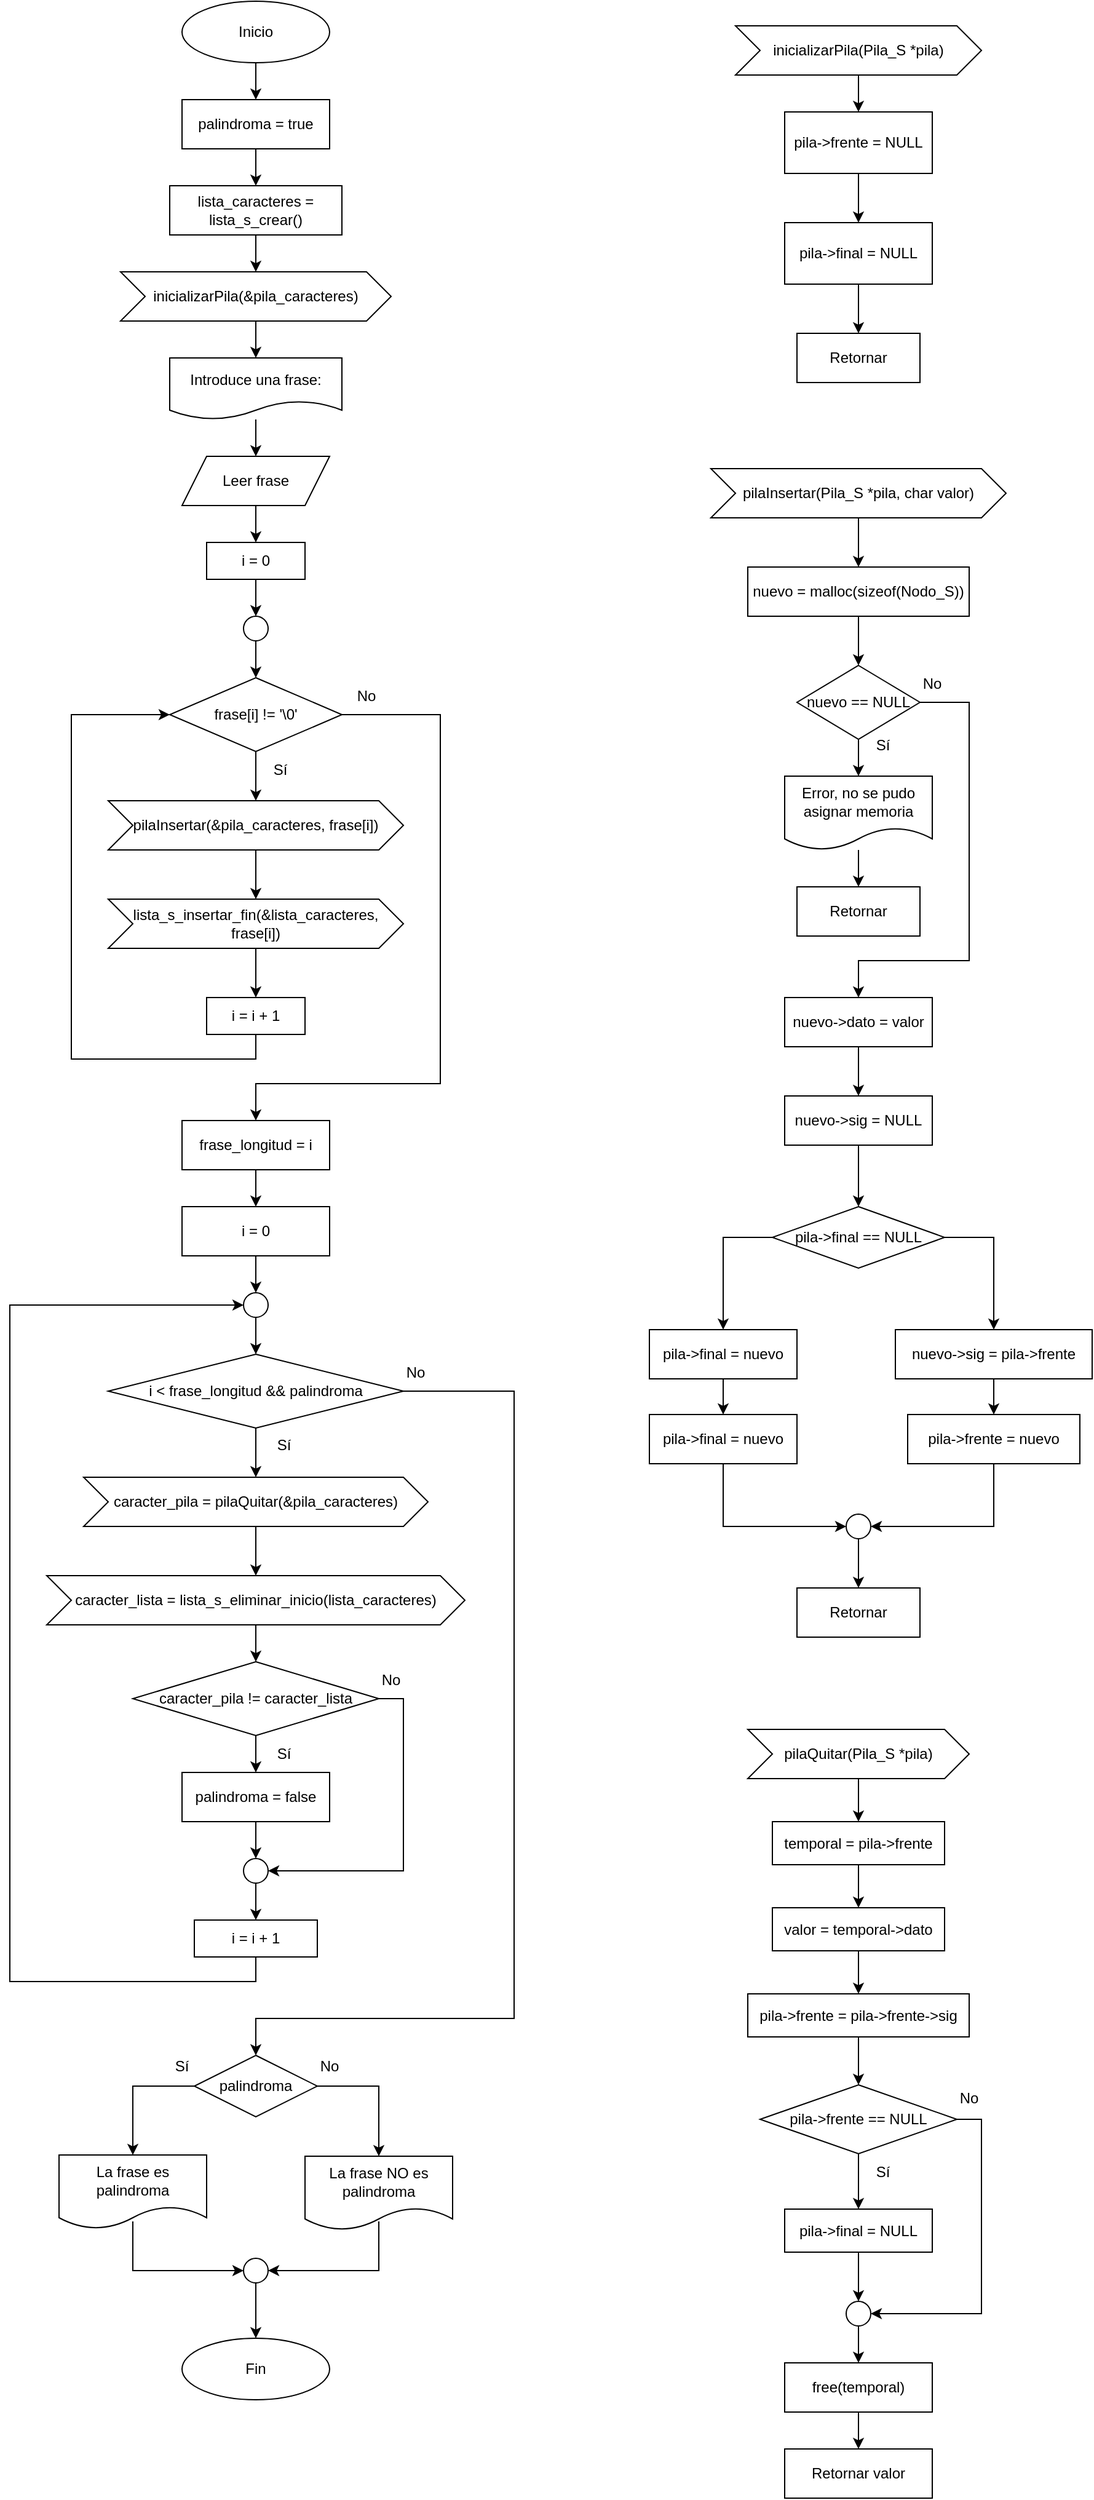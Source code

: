 <mxfile version="26.0.16">
  <diagram id="C5RBs43oDa-KdzZeNtuy" name="Page-1">
    <mxGraphModel dx="1707" dy="480" grid="1" gridSize="10" guides="1" tooltips="1" connect="1" arrows="1" fold="1" page="1" pageScale="1" pageWidth="827" pageHeight="1169" math="0" shadow="0">
      <root>
        <mxCell id="WIyWlLk6GJQsqaUBKTNV-0" />
        <mxCell id="WIyWlLk6GJQsqaUBKTNV-1" parent="WIyWlLk6GJQsqaUBKTNV-0" />
        <mxCell id="9-k6hcQuwtIzpMs6rGox-2" style="edgeStyle=orthogonalEdgeStyle;rounded=0;orthogonalLoop=1;jettySize=auto;html=1;exitX=0.5;exitY=1;exitDx=0;exitDy=0;entryX=0.5;entryY=0;entryDx=0;entryDy=0;" edge="1" parent="WIyWlLk6GJQsqaUBKTNV-1" source="9-k6hcQuwtIzpMs6rGox-0" target="9-k6hcQuwtIzpMs6rGox-1">
          <mxGeometry relative="1" as="geometry" />
        </mxCell>
        <mxCell id="9-k6hcQuwtIzpMs6rGox-0" value="Inicio" style="ellipse;whiteSpace=wrap;html=1;" vertex="1" parent="WIyWlLk6GJQsqaUBKTNV-1">
          <mxGeometry x="120" y="60" width="120" height="50" as="geometry" />
        </mxCell>
        <mxCell id="9-k6hcQuwtIzpMs6rGox-4" style="edgeStyle=orthogonalEdgeStyle;rounded=0;orthogonalLoop=1;jettySize=auto;html=1;exitX=0.5;exitY=1;exitDx=0;exitDy=0;entryX=0.5;entryY=0;entryDx=0;entryDy=0;" edge="1" parent="WIyWlLk6GJQsqaUBKTNV-1" source="9-k6hcQuwtIzpMs6rGox-1" target="9-k6hcQuwtIzpMs6rGox-3">
          <mxGeometry relative="1" as="geometry" />
        </mxCell>
        <mxCell id="9-k6hcQuwtIzpMs6rGox-1" value="palindroma = true" style="rounded=0;whiteSpace=wrap;html=1;" vertex="1" parent="WIyWlLk6GJQsqaUBKTNV-1">
          <mxGeometry x="120" y="140" width="120" height="40" as="geometry" />
        </mxCell>
        <mxCell id="9-k6hcQuwtIzpMs6rGox-8" style="edgeStyle=orthogonalEdgeStyle;rounded=0;orthogonalLoop=1;jettySize=auto;html=1;exitX=0.5;exitY=1;exitDx=0;exitDy=0;entryX=0.5;entryY=0;entryDx=0;entryDy=0;" edge="1" parent="WIyWlLk6GJQsqaUBKTNV-1" source="9-k6hcQuwtIzpMs6rGox-3" target="9-k6hcQuwtIzpMs6rGox-7">
          <mxGeometry relative="1" as="geometry" />
        </mxCell>
        <mxCell id="9-k6hcQuwtIzpMs6rGox-3" value="lista_caracteres = lista_s_crear()" style="rounded=0;whiteSpace=wrap;html=1;" vertex="1" parent="WIyWlLk6GJQsqaUBKTNV-1">
          <mxGeometry x="110" y="210" width="140" height="40" as="geometry" />
        </mxCell>
        <mxCell id="9-k6hcQuwtIzpMs6rGox-14" style="edgeStyle=orthogonalEdgeStyle;rounded=0;orthogonalLoop=1;jettySize=auto;html=1;exitX=0.5;exitY=1;exitDx=0;exitDy=0;" edge="1" parent="WIyWlLk6GJQsqaUBKTNV-1" source="9-k6hcQuwtIzpMs6rGox-7" target="9-k6hcQuwtIzpMs6rGox-12">
          <mxGeometry relative="1" as="geometry" />
        </mxCell>
        <mxCell id="9-k6hcQuwtIzpMs6rGox-7" value="inicializarPila(&amp;amp;pila_caracteres)" style="shape=step;perimeter=stepPerimeter;whiteSpace=wrap;html=1;fixedSize=1;" vertex="1" parent="WIyWlLk6GJQsqaUBKTNV-1">
          <mxGeometry x="70" y="280" width="220" height="40" as="geometry" />
        </mxCell>
        <mxCell id="9-k6hcQuwtIzpMs6rGox-19" style="edgeStyle=orthogonalEdgeStyle;rounded=0;orthogonalLoop=1;jettySize=auto;html=1;exitX=0.5;exitY=1;exitDx=0;exitDy=0;entryX=0.5;entryY=0;entryDx=0;entryDy=0;" edge="1" parent="WIyWlLk6GJQsqaUBKTNV-1" source="9-k6hcQuwtIzpMs6rGox-11" target="9-k6hcQuwtIzpMs6rGox-18">
          <mxGeometry relative="1" as="geometry" />
        </mxCell>
        <mxCell id="9-k6hcQuwtIzpMs6rGox-11" value="Leer frase" style="shape=parallelogram;perimeter=parallelogramPerimeter;whiteSpace=wrap;html=1;fixedSize=1;" vertex="1" parent="WIyWlLk6GJQsqaUBKTNV-1">
          <mxGeometry x="120" y="430" width="120" height="40" as="geometry" />
        </mxCell>
        <mxCell id="9-k6hcQuwtIzpMs6rGox-16" style="edgeStyle=orthogonalEdgeStyle;rounded=0;orthogonalLoop=1;jettySize=auto;html=1;entryX=0.5;entryY=0;entryDx=0;entryDy=0;" edge="1" parent="WIyWlLk6GJQsqaUBKTNV-1" source="9-k6hcQuwtIzpMs6rGox-12" target="9-k6hcQuwtIzpMs6rGox-11">
          <mxGeometry relative="1" as="geometry" />
        </mxCell>
        <mxCell id="9-k6hcQuwtIzpMs6rGox-12" value="Introduce una frase:" style="shape=document;whiteSpace=wrap;html=1;boundedLbl=1;" vertex="1" parent="WIyWlLk6GJQsqaUBKTNV-1">
          <mxGeometry x="110" y="350" width="140" height="50" as="geometry" />
        </mxCell>
        <mxCell id="9-k6hcQuwtIzpMs6rGox-28" style="edgeStyle=orthogonalEdgeStyle;rounded=0;orthogonalLoop=1;jettySize=auto;html=1;exitX=0.5;exitY=1;exitDx=0;exitDy=0;entryX=0.5;entryY=0;entryDx=0;entryDy=0;" edge="1" parent="WIyWlLk6GJQsqaUBKTNV-1" source="9-k6hcQuwtIzpMs6rGox-17" target="9-k6hcQuwtIzpMs6rGox-22">
          <mxGeometry relative="1" as="geometry" />
        </mxCell>
        <mxCell id="9-k6hcQuwtIzpMs6rGox-17" value="" style="ellipse;whiteSpace=wrap;html=1;aspect=fixed;" vertex="1" parent="WIyWlLk6GJQsqaUBKTNV-1">
          <mxGeometry x="170" y="560" width="20" height="20" as="geometry" />
        </mxCell>
        <mxCell id="9-k6hcQuwtIzpMs6rGox-21" style="edgeStyle=orthogonalEdgeStyle;rounded=0;orthogonalLoop=1;jettySize=auto;html=1;exitX=0.5;exitY=1;exitDx=0;exitDy=0;entryX=0.5;entryY=0;entryDx=0;entryDy=0;" edge="1" parent="WIyWlLk6GJQsqaUBKTNV-1" source="9-k6hcQuwtIzpMs6rGox-18" target="9-k6hcQuwtIzpMs6rGox-17">
          <mxGeometry relative="1" as="geometry" />
        </mxCell>
        <mxCell id="9-k6hcQuwtIzpMs6rGox-18" value="i = 0" style="rounded=0;whiteSpace=wrap;html=1;" vertex="1" parent="WIyWlLk6GJQsqaUBKTNV-1">
          <mxGeometry x="140" y="500" width="80" height="30" as="geometry" />
        </mxCell>
        <mxCell id="9-k6hcQuwtIzpMs6rGox-25" style="edgeStyle=orthogonalEdgeStyle;rounded=0;orthogonalLoop=1;jettySize=auto;html=1;exitX=0.5;exitY=1;exitDx=0;exitDy=0;entryX=0.5;entryY=0;entryDx=0;entryDy=0;" edge="1" parent="WIyWlLk6GJQsqaUBKTNV-1" source="9-k6hcQuwtIzpMs6rGox-22" target="9-k6hcQuwtIzpMs6rGox-24">
          <mxGeometry relative="1" as="geometry" />
        </mxCell>
        <mxCell id="9-k6hcQuwtIzpMs6rGox-22" value="frase[i] != &#39;\0&#39;" style="rhombus;whiteSpace=wrap;html=1;" vertex="1" parent="WIyWlLk6GJQsqaUBKTNV-1">
          <mxGeometry x="110" y="610" width="140" height="60" as="geometry" />
        </mxCell>
        <mxCell id="9-k6hcQuwtIzpMs6rGox-27" value="" style="edgeStyle=orthogonalEdgeStyle;rounded=0;orthogonalLoop=1;jettySize=auto;html=1;" edge="1" parent="WIyWlLk6GJQsqaUBKTNV-1" source="9-k6hcQuwtIzpMs6rGox-24" target="9-k6hcQuwtIzpMs6rGox-26">
          <mxGeometry relative="1" as="geometry" />
        </mxCell>
        <mxCell id="9-k6hcQuwtIzpMs6rGox-24" value="pilaInsertar(&amp;amp;pila_caracteres, frase[i])" style="shape=step;perimeter=stepPerimeter;whiteSpace=wrap;html=1;fixedSize=1;" vertex="1" parent="WIyWlLk6GJQsqaUBKTNV-1">
          <mxGeometry x="60" y="710" width="240" height="40" as="geometry" />
        </mxCell>
        <mxCell id="9-k6hcQuwtIzpMs6rGox-30" value="" style="edgeStyle=orthogonalEdgeStyle;rounded=0;orthogonalLoop=1;jettySize=auto;html=1;" edge="1" parent="WIyWlLk6GJQsqaUBKTNV-1" source="9-k6hcQuwtIzpMs6rGox-26" target="9-k6hcQuwtIzpMs6rGox-29">
          <mxGeometry relative="1" as="geometry" />
        </mxCell>
        <mxCell id="9-k6hcQuwtIzpMs6rGox-26" value="lista_s_insertar_fin(&amp;amp;lista_caracteres, frase[i])" style="shape=step;perimeter=stepPerimeter;whiteSpace=wrap;html=1;fixedSize=1;" vertex="1" parent="WIyWlLk6GJQsqaUBKTNV-1">
          <mxGeometry x="60" y="790" width="240" height="40" as="geometry" />
        </mxCell>
        <mxCell id="9-k6hcQuwtIzpMs6rGox-31" style="edgeStyle=orthogonalEdgeStyle;rounded=0;orthogonalLoop=1;jettySize=auto;html=1;exitX=0.5;exitY=1;exitDx=0;exitDy=0;entryX=0;entryY=0.5;entryDx=0;entryDy=0;" edge="1" parent="WIyWlLk6GJQsqaUBKTNV-1" source="9-k6hcQuwtIzpMs6rGox-29" target="9-k6hcQuwtIzpMs6rGox-22">
          <mxGeometry relative="1" as="geometry">
            <Array as="points">
              <mxPoint x="180" y="920" />
              <mxPoint x="30" y="920" />
              <mxPoint x="30" y="640" />
            </Array>
          </mxGeometry>
        </mxCell>
        <mxCell id="9-k6hcQuwtIzpMs6rGox-29" value="i = i + 1" style="whiteSpace=wrap;html=1;" vertex="1" parent="WIyWlLk6GJQsqaUBKTNV-1">
          <mxGeometry x="140" y="870" width="80" height="30" as="geometry" />
        </mxCell>
        <mxCell id="9-k6hcQuwtIzpMs6rGox-32" value="Sí" style="text;html=1;align=center;verticalAlign=middle;whiteSpace=wrap;rounded=0;" vertex="1" parent="WIyWlLk6GJQsqaUBKTNV-1">
          <mxGeometry x="170" y="670" width="60" height="30" as="geometry" />
        </mxCell>
        <mxCell id="9-k6hcQuwtIzpMs6rGox-35" style="edgeStyle=orthogonalEdgeStyle;rounded=0;orthogonalLoop=1;jettySize=auto;html=1;exitX=1;exitY=0.5;exitDx=0;exitDy=0;entryX=0.5;entryY=0;entryDx=0;entryDy=0;" edge="1" parent="WIyWlLk6GJQsqaUBKTNV-1" source="9-k6hcQuwtIzpMs6rGox-22" target="9-k6hcQuwtIzpMs6rGox-34">
          <mxGeometry relative="1" as="geometry">
            <Array as="points">
              <mxPoint x="330" y="640" />
              <mxPoint x="330" y="940" />
              <mxPoint x="180" y="940" />
            </Array>
          </mxGeometry>
        </mxCell>
        <mxCell id="9-k6hcQuwtIzpMs6rGox-33" value="No" style="text;html=1;align=center;verticalAlign=middle;whiteSpace=wrap;rounded=0;" vertex="1" parent="WIyWlLk6GJQsqaUBKTNV-1">
          <mxGeometry x="240" y="610" width="60" height="30" as="geometry" />
        </mxCell>
        <mxCell id="9-k6hcQuwtIzpMs6rGox-37" value="" style="edgeStyle=orthogonalEdgeStyle;rounded=0;orthogonalLoop=1;jettySize=auto;html=1;" edge="1" parent="WIyWlLk6GJQsqaUBKTNV-1" source="9-k6hcQuwtIzpMs6rGox-34" target="9-k6hcQuwtIzpMs6rGox-36">
          <mxGeometry relative="1" as="geometry" />
        </mxCell>
        <mxCell id="9-k6hcQuwtIzpMs6rGox-34" value="frase_longitud = i" style="rounded=0;whiteSpace=wrap;html=1;" vertex="1" parent="WIyWlLk6GJQsqaUBKTNV-1">
          <mxGeometry x="120" y="970" width="120" height="40" as="geometry" />
        </mxCell>
        <mxCell id="9-k6hcQuwtIzpMs6rGox-39" style="edgeStyle=orthogonalEdgeStyle;rounded=0;orthogonalLoop=1;jettySize=auto;html=1;exitX=0.5;exitY=1;exitDx=0;exitDy=0;entryX=0.5;entryY=0;entryDx=0;entryDy=0;" edge="1" parent="WIyWlLk6GJQsqaUBKTNV-1" source="9-k6hcQuwtIzpMs6rGox-36" target="9-k6hcQuwtIzpMs6rGox-38">
          <mxGeometry relative="1" as="geometry" />
        </mxCell>
        <mxCell id="9-k6hcQuwtIzpMs6rGox-36" value="i = 0" style="rounded=0;whiteSpace=wrap;html=1;" vertex="1" parent="WIyWlLk6GJQsqaUBKTNV-1">
          <mxGeometry x="120" y="1040" width="120" height="40" as="geometry" />
        </mxCell>
        <mxCell id="9-k6hcQuwtIzpMs6rGox-41" style="edgeStyle=orthogonalEdgeStyle;rounded=0;orthogonalLoop=1;jettySize=auto;html=1;exitX=0.5;exitY=1;exitDx=0;exitDy=0;entryX=0.5;entryY=0;entryDx=0;entryDy=0;" edge="1" parent="WIyWlLk6GJQsqaUBKTNV-1" source="9-k6hcQuwtIzpMs6rGox-38" target="9-k6hcQuwtIzpMs6rGox-40">
          <mxGeometry relative="1" as="geometry" />
        </mxCell>
        <mxCell id="9-k6hcQuwtIzpMs6rGox-38" value="" style="ellipse;whiteSpace=wrap;html=1;aspect=fixed;" vertex="1" parent="WIyWlLk6GJQsqaUBKTNV-1">
          <mxGeometry x="170" y="1110" width="20" height="20" as="geometry" />
        </mxCell>
        <mxCell id="9-k6hcQuwtIzpMs6rGox-46" style="edgeStyle=orthogonalEdgeStyle;rounded=0;orthogonalLoop=1;jettySize=auto;html=1;exitX=0.5;exitY=1;exitDx=0;exitDy=0;entryX=0.5;entryY=0;entryDx=0;entryDy=0;" edge="1" parent="WIyWlLk6GJQsqaUBKTNV-1" source="9-k6hcQuwtIzpMs6rGox-40" target="9-k6hcQuwtIzpMs6rGox-45">
          <mxGeometry relative="1" as="geometry" />
        </mxCell>
        <mxCell id="9-k6hcQuwtIzpMs6rGox-62" style="edgeStyle=orthogonalEdgeStyle;rounded=0;orthogonalLoop=1;jettySize=auto;html=1;exitX=1;exitY=0.5;exitDx=0;exitDy=0;entryX=0.5;entryY=0;entryDx=0;entryDy=0;" edge="1" parent="WIyWlLk6GJQsqaUBKTNV-1" source="9-k6hcQuwtIzpMs6rGox-40" target="9-k6hcQuwtIzpMs6rGox-61">
          <mxGeometry relative="1" as="geometry">
            <Array as="points">
              <mxPoint x="390" y="1190" />
              <mxPoint x="390" y="1700" />
              <mxPoint x="180" y="1700" />
            </Array>
          </mxGeometry>
        </mxCell>
        <mxCell id="9-k6hcQuwtIzpMs6rGox-40" value="i &amp;lt; frase_longitud &amp;amp;&amp;amp; palindroma" style="rhombus;whiteSpace=wrap;html=1;" vertex="1" parent="WIyWlLk6GJQsqaUBKTNV-1">
          <mxGeometry x="60" y="1160" width="240" height="60" as="geometry" />
        </mxCell>
        <mxCell id="9-k6hcQuwtIzpMs6rGox-44" value="Sí" style="text;html=1;align=center;verticalAlign=middle;whiteSpace=wrap;rounded=0;" vertex="1" parent="WIyWlLk6GJQsqaUBKTNV-1">
          <mxGeometry x="173" y="1219" width="60" height="30" as="geometry" />
        </mxCell>
        <mxCell id="9-k6hcQuwtIzpMs6rGox-48" value="" style="edgeStyle=orthogonalEdgeStyle;rounded=0;orthogonalLoop=1;jettySize=auto;html=1;" edge="1" parent="WIyWlLk6GJQsqaUBKTNV-1" source="9-k6hcQuwtIzpMs6rGox-45" target="9-k6hcQuwtIzpMs6rGox-47">
          <mxGeometry relative="1" as="geometry" />
        </mxCell>
        <mxCell id="9-k6hcQuwtIzpMs6rGox-45" value="&lt;div style=&quot;line-height: 19px; white-space: pre;&quot;&gt;&lt;font face=&quot;Helvetica&quot; style=&quot;color: rgb(0, 0, 0); line-height: 120%;&quot;&gt;caracter_pila = pilaQuitar(&amp;amp;pila_caracteres)&lt;/font&gt;&lt;/div&gt;" style="shape=step;perimeter=stepPerimeter;whiteSpace=wrap;html=1;fixedSize=1;" vertex="1" parent="WIyWlLk6GJQsqaUBKTNV-1">
          <mxGeometry x="40" y="1260" width="280" height="40" as="geometry" />
        </mxCell>
        <mxCell id="9-k6hcQuwtIzpMs6rGox-50" style="edgeStyle=orthogonalEdgeStyle;rounded=0;orthogonalLoop=1;jettySize=auto;html=1;exitX=0.5;exitY=1;exitDx=0;exitDy=0;entryX=0.5;entryY=0;entryDx=0;entryDy=0;" edge="1" parent="WIyWlLk6GJQsqaUBKTNV-1" source="9-k6hcQuwtIzpMs6rGox-47" target="9-k6hcQuwtIzpMs6rGox-49">
          <mxGeometry relative="1" as="geometry" />
        </mxCell>
        <mxCell id="9-k6hcQuwtIzpMs6rGox-47" value="&lt;div style=&quot;line-height: 19px; white-space: pre;&quot;&gt;&lt;div style=&quot;line-height: 19px;&quot;&gt;&lt;span&gt;&lt;font style=&quot;color: rgb(0, 0, 0); line-height: 120%;&quot;&gt;caracter_lista = lista_s_eliminar_inicio(lista_caracteres)&lt;/font&gt;&lt;/span&gt;&lt;/div&gt;&lt;/div&gt;" style="shape=step;perimeter=stepPerimeter;whiteSpace=wrap;html=1;fixedSize=1;" vertex="1" parent="WIyWlLk6GJQsqaUBKTNV-1">
          <mxGeometry x="10" y="1340" width="340" height="40" as="geometry" />
        </mxCell>
        <mxCell id="9-k6hcQuwtIzpMs6rGox-52" style="edgeStyle=orthogonalEdgeStyle;rounded=0;orthogonalLoop=1;jettySize=auto;html=1;exitX=0.5;exitY=1;exitDx=0;exitDy=0;entryX=0.5;entryY=0;entryDx=0;entryDy=0;" edge="1" parent="WIyWlLk6GJQsqaUBKTNV-1" source="9-k6hcQuwtIzpMs6rGox-49" target="9-k6hcQuwtIzpMs6rGox-51">
          <mxGeometry relative="1" as="geometry" />
        </mxCell>
        <mxCell id="9-k6hcQuwtIzpMs6rGox-56" style="edgeStyle=orthogonalEdgeStyle;rounded=0;orthogonalLoop=1;jettySize=auto;html=1;exitX=1;exitY=0.5;exitDx=0;exitDy=0;entryX=1;entryY=0.5;entryDx=0;entryDy=0;" edge="1" parent="WIyWlLk6GJQsqaUBKTNV-1" source="9-k6hcQuwtIzpMs6rGox-49" target="9-k6hcQuwtIzpMs6rGox-54">
          <mxGeometry relative="1" as="geometry" />
        </mxCell>
        <mxCell id="9-k6hcQuwtIzpMs6rGox-49" value="caracter_pila != caracter_lista" style="rhombus;whiteSpace=wrap;html=1;" vertex="1" parent="WIyWlLk6GJQsqaUBKTNV-1">
          <mxGeometry x="80" y="1410" width="200" height="60" as="geometry" />
        </mxCell>
        <mxCell id="9-k6hcQuwtIzpMs6rGox-55" style="edgeStyle=orthogonalEdgeStyle;rounded=0;orthogonalLoop=1;jettySize=auto;html=1;exitX=0.5;exitY=1;exitDx=0;exitDy=0;entryX=0.5;entryY=0;entryDx=0;entryDy=0;" edge="1" parent="WIyWlLk6GJQsqaUBKTNV-1" source="9-k6hcQuwtIzpMs6rGox-51" target="9-k6hcQuwtIzpMs6rGox-54">
          <mxGeometry relative="1" as="geometry" />
        </mxCell>
        <mxCell id="9-k6hcQuwtIzpMs6rGox-51" value="palindroma = false" style="rounded=0;whiteSpace=wrap;html=1;" vertex="1" parent="WIyWlLk6GJQsqaUBKTNV-1">
          <mxGeometry x="120" y="1500" width="120" height="40" as="geometry" />
        </mxCell>
        <mxCell id="9-k6hcQuwtIzpMs6rGox-53" value="Sí" style="text;html=1;align=center;verticalAlign=middle;whiteSpace=wrap;rounded=0;" vertex="1" parent="WIyWlLk6GJQsqaUBKTNV-1">
          <mxGeometry x="173" y="1470" width="60" height="30" as="geometry" />
        </mxCell>
        <mxCell id="9-k6hcQuwtIzpMs6rGox-59" value="" style="edgeStyle=orthogonalEdgeStyle;rounded=0;orthogonalLoop=1;jettySize=auto;html=1;" edge="1" parent="WIyWlLk6GJQsqaUBKTNV-1" source="9-k6hcQuwtIzpMs6rGox-54" target="9-k6hcQuwtIzpMs6rGox-58">
          <mxGeometry relative="1" as="geometry" />
        </mxCell>
        <mxCell id="9-k6hcQuwtIzpMs6rGox-54" value="" style="ellipse;whiteSpace=wrap;html=1;aspect=fixed;" vertex="1" parent="WIyWlLk6GJQsqaUBKTNV-1">
          <mxGeometry x="170" y="1570" width="20" height="20" as="geometry" />
        </mxCell>
        <mxCell id="9-k6hcQuwtIzpMs6rGox-57" value="No" style="text;html=1;align=center;verticalAlign=middle;whiteSpace=wrap;rounded=0;" vertex="1" parent="WIyWlLk6GJQsqaUBKTNV-1">
          <mxGeometry x="260" y="1410" width="60" height="30" as="geometry" />
        </mxCell>
        <mxCell id="9-k6hcQuwtIzpMs6rGox-60" style="edgeStyle=orthogonalEdgeStyle;rounded=0;orthogonalLoop=1;jettySize=auto;html=1;exitX=0.5;exitY=1;exitDx=0;exitDy=0;entryX=0;entryY=0.5;entryDx=0;entryDy=0;" edge="1" parent="WIyWlLk6GJQsqaUBKTNV-1" source="9-k6hcQuwtIzpMs6rGox-58" target="9-k6hcQuwtIzpMs6rGox-38">
          <mxGeometry relative="1" as="geometry">
            <Array as="points">
              <mxPoint x="180" y="1670" />
              <mxPoint x="-20" y="1670" />
              <mxPoint x="-20" y="1120" />
            </Array>
          </mxGeometry>
        </mxCell>
        <mxCell id="9-k6hcQuwtIzpMs6rGox-58" value="i = i + 1" style="whiteSpace=wrap;html=1;" vertex="1" parent="WIyWlLk6GJQsqaUBKTNV-1">
          <mxGeometry x="130" y="1620" width="100" height="30" as="geometry" />
        </mxCell>
        <mxCell id="9-k6hcQuwtIzpMs6rGox-67" style="edgeStyle=orthogonalEdgeStyle;rounded=0;orthogonalLoop=1;jettySize=auto;html=1;exitX=0;exitY=0.5;exitDx=0;exitDy=0;entryX=0.5;entryY=0;entryDx=0;entryDy=0;" edge="1" parent="WIyWlLk6GJQsqaUBKTNV-1" source="9-k6hcQuwtIzpMs6rGox-61" target="9-k6hcQuwtIzpMs6rGox-65">
          <mxGeometry relative="1" as="geometry" />
        </mxCell>
        <mxCell id="9-k6hcQuwtIzpMs6rGox-68" style="edgeStyle=orthogonalEdgeStyle;rounded=0;orthogonalLoop=1;jettySize=auto;html=1;exitX=1;exitY=0.5;exitDx=0;exitDy=0;entryX=0.5;entryY=0;entryDx=0;entryDy=0;" edge="1" parent="WIyWlLk6GJQsqaUBKTNV-1" source="9-k6hcQuwtIzpMs6rGox-61" target="9-k6hcQuwtIzpMs6rGox-66">
          <mxGeometry relative="1" as="geometry" />
        </mxCell>
        <mxCell id="9-k6hcQuwtIzpMs6rGox-61" value="palindroma" style="rhombus;whiteSpace=wrap;html=1;" vertex="1" parent="WIyWlLk6GJQsqaUBKTNV-1">
          <mxGeometry x="130" y="1730" width="100" height="50" as="geometry" />
        </mxCell>
        <mxCell id="9-k6hcQuwtIzpMs6rGox-63" value="No" style="text;html=1;align=center;verticalAlign=middle;whiteSpace=wrap;rounded=0;" vertex="1" parent="WIyWlLk6GJQsqaUBKTNV-1">
          <mxGeometry x="280" y="1160" width="60" height="30" as="geometry" />
        </mxCell>
        <mxCell id="9-k6hcQuwtIzpMs6rGox-72" style="edgeStyle=orthogonalEdgeStyle;rounded=0;orthogonalLoop=1;jettySize=auto;html=1;entryX=0;entryY=0.5;entryDx=0;entryDy=0;" edge="1" parent="WIyWlLk6GJQsqaUBKTNV-1" target="9-k6hcQuwtIzpMs6rGox-71">
          <mxGeometry relative="1" as="geometry">
            <mxPoint x="80" y="1865" as="sourcePoint" />
            <Array as="points">
              <mxPoint x="80" y="1905" />
            </Array>
          </mxGeometry>
        </mxCell>
        <mxCell id="9-k6hcQuwtIzpMs6rGox-65" value="La frase es palindroma" style="shape=document;whiteSpace=wrap;html=1;boundedLbl=1;" vertex="1" parent="WIyWlLk6GJQsqaUBKTNV-1">
          <mxGeometry x="20" y="1811" width="120" height="60" as="geometry" />
        </mxCell>
        <mxCell id="9-k6hcQuwtIzpMs6rGox-73" style="edgeStyle=orthogonalEdgeStyle;rounded=0;orthogonalLoop=1;jettySize=auto;html=1;entryX=1;entryY=0.5;entryDx=0;entryDy=0;" edge="1" parent="WIyWlLk6GJQsqaUBKTNV-1" target="9-k6hcQuwtIzpMs6rGox-71">
          <mxGeometry relative="1" as="geometry">
            <mxPoint x="280" y="1865" as="sourcePoint" />
            <Array as="points">
              <mxPoint x="280" y="1905" />
            </Array>
          </mxGeometry>
        </mxCell>
        <mxCell id="9-k6hcQuwtIzpMs6rGox-66" value="La frase NO es palindroma" style="shape=document;whiteSpace=wrap;html=1;boundedLbl=1;" vertex="1" parent="WIyWlLk6GJQsqaUBKTNV-1">
          <mxGeometry x="220" y="1812" width="120" height="60" as="geometry" />
        </mxCell>
        <mxCell id="9-k6hcQuwtIzpMs6rGox-69" value="Sí" style="text;html=1;align=center;verticalAlign=middle;whiteSpace=wrap;rounded=0;" vertex="1" parent="WIyWlLk6GJQsqaUBKTNV-1">
          <mxGeometry x="90" y="1724" width="60" height="30" as="geometry" />
        </mxCell>
        <mxCell id="9-k6hcQuwtIzpMs6rGox-70" value="No" style="text;html=1;align=center;verticalAlign=middle;whiteSpace=wrap;rounded=0;" vertex="1" parent="WIyWlLk6GJQsqaUBKTNV-1">
          <mxGeometry x="210" y="1724" width="60" height="30" as="geometry" />
        </mxCell>
        <mxCell id="9-k6hcQuwtIzpMs6rGox-75" style="edgeStyle=orthogonalEdgeStyle;rounded=0;orthogonalLoop=1;jettySize=auto;html=1;exitX=0.5;exitY=1;exitDx=0;exitDy=0;entryX=0.5;entryY=0;entryDx=0;entryDy=0;" edge="1" parent="WIyWlLk6GJQsqaUBKTNV-1" source="9-k6hcQuwtIzpMs6rGox-71" target="9-k6hcQuwtIzpMs6rGox-74">
          <mxGeometry relative="1" as="geometry" />
        </mxCell>
        <mxCell id="9-k6hcQuwtIzpMs6rGox-71" value="" style="ellipse;whiteSpace=wrap;html=1;aspect=fixed;" vertex="1" parent="WIyWlLk6GJQsqaUBKTNV-1">
          <mxGeometry x="170" y="1895" width="20" height="20" as="geometry" />
        </mxCell>
        <mxCell id="9-k6hcQuwtIzpMs6rGox-74" value="Fin" style="ellipse;whiteSpace=wrap;html=1;" vertex="1" parent="WIyWlLk6GJQsqaUBKTNV-1">
          <mxGeometry x="120" y="1960" width="120" height="50" as="geometry" />
        </mxCell>
        <mxCell id="9-k6hcQuwtIzpMs6rGox-78" value="" style="edgeStyle=orthogonalEdgeStyle;rounded=0;orthogonalLoop=1;jettySize=auto;html=1;" edge="1" parent="WIyWlLk6GJQsqaUBKTNV-1" source="9-k6hcQuwtIzpMs6rGox-76" target="9-k6hcQuwtIzpMs6rGox-77">
          <mxGeometry relative="1" as="geometry" />
        </mxCell>
        <mxCell id="9-k6hcQuwtIzpMs6rGox-76" value="inicializarPila(Pila_S *pila)" style="shape=step;perimeter=stepPerimeter;whiteSpace=wrap;html=1;fixedSize=1;" vertex="1" parent="WIyWlLk6GJQsqaUBKTNV-1">
          <mxGeometry x="570" y="80" width="200" height="40" as="geometry" />
        </mxCell>
        <mxCell id="9-k6hcQuwtIzpMs6rGox-80" value="" style="edgeStyle=orthogonalEdgeStyle;rounded=0;orthogonalLoop=1;jettySize=auto;html=1;" edge="1" parent="WIyWlLk6GJQsqaUBKTNV-1" source="9-k6hcQuwtIzpMs6rGox-77" target="9-k6hcQuwtIzpMs6rGox-79">
          <mxGeometry relative="1" as="geometry" />
        </mxCell>
        <mxCell id="9-k6hcQuwtIzpMs6rGox-77" value="pila-&amp;gt;frente = NULL" style="whiteSpace=wrap;html=1;" vertex="1" parent="WIyWlLk6GJQsqaUBKTNV-1">
          <mxGeometry x="610" y="150" width="120" height="50" as="geometry" />
        </mxCell>
        <mxCell id="9-k6hcQuwtIzpMs6rGox-82" value="" style="edgeStyle=orthogonalEdgeStyle;rounded=0;orthogonalLoop=1;jettySize=auto;html=1;" edge="1" parent="WIyWlLk6GJQsqaUBKTNV-1" source="9-k6hcQuwtIzpMs6rGox-79" target="9-k6hcQuwtIzpMs6rGox-81">
          <mxGeometry relative="1" as="geometry" />
        </mxCell>
        <mxCell id="9-k6hcQuwtIzpMs6rGox-79" value="pila-&amp;gt;final = NULL" style="whiteSpace=wrap;html=1;" vertex="1" parent="WIyWlLk6GJQsqaUBKTNV-1">
          <mxGeometry x="610" y="240" width="120" height="50" as="geometry" />
        </mxCell>
        <mxCell id="9-k6hcQuwtIzpMs6rGox-81" value="Retornar" style="whiteSpace=wrap;html=1;" vertex="1" parent="WIyWlLk6GJQsqaUBKTNV-1">
          <mxGeometry x="620" y="330" width="100" height="40" as="geometry" />
        </mxCell>
        <mxCell id="9-k6hcQuwtIzpMs6rGox-85" value="" style="edgeStyle=orthogonalEdgeStyle;rounded=0;orthogonalLoop=1;jettySize=auto;html=1;" edge="1" parent="WIyWlLk6GJQsqaUBKTNV-1" source="9-k6hcQuwtIzpMs6rGox-83" target="9-k6hcQuwtIzpMs6rGox-84">
          <mxGeometry relative="1" as="geometry" />
        </mxCell>
        <mxCell id="9-k6hcQuwtIzpMs6rGox-83" value="pilaInsertar(Pila_S *pila, char valor)" style="shape=step;perimeter=stepPerimeter;whiteSpace=wrap;html=1;fixedSize=1;" vertex="1" parent="WIyWlLk6GJQsqaUBKTNV-1">
          <mxGeometry x="550" y="440" width="240" height="40" as="geometry" />
        </mxCell>
        <mxCell id="9-k6hcQuwtIzpMs6rGox-89" style="edgeStyle=orthogonalEdgeStyle;rounded=0;orthogonalLoop=1;jettySize=auto;html=1;exitX=0.5;exitY=1;exitDx=0;exitDy=0;entryX=0.5;entryY=0;entryDx=0;entryDy=0;" edge="1" parent="WIyWlLk6GJQsqaUBKTNV-1" source="9-k6hcQuwtIzpMs6rGox-84" target="9-k6hcQuwtIzpMs6rGox-88">
          <mxGeometry relative="1" as="geometry" />
        </mxCell>
        <mxCell id="9-k6hcQuwtIzpMs6rGox-84" value="nuevo = malloc(sizeof(Nodo_S))" style="whiteSpace=wrap;html=1;" vertex="1" parent="WIyWlLk6GJQsqaUBKTNV-1">
          <mxGeometry x="580" y="520" width="180" height="40" as="geometry" />
        </mxCell>
        <mxCell id="9-k6hcQuwtIzpMs6rGox-92" style="edgeStyle=orthogonalEdgeStyle;rounded=0;orthogonalLoop=1;jettySize=auto;html=1;exitX=0.5;exitY=1;exitDx=0;exitDy=0;entryX=0.5;entryY=0;entryDx=0;entryDy=0;" edge="1" parent="WIyWlLk6GJQsqaUBKTNV-1" source="9-k6hcQuwtIzpMs6rGox-88" target="9-k6hcQuwtIzpMs6rGox-91">
          <mxGeometry relative="1" as="geometry" />
        </mxCell>
        <mxCell id="9-k6hcQuwtIzpMs6rGox-99" style="edgeStyle=orthogonalEdgeStyle;rounded=0;orthogonalLoop=1;jettySize=auto;html=1;exitX=1;exitY=0.5;exitDx=0;exitDy=0;entryX=0.5;entryY=0;entryDx=0;entryDy=0;" edge="1" parent="WIyWlLk6GJQsqaUBKTNV-1" source="9-k6hcQuwtIzpMs6rGox-88" target="9-k6hcQuwtIzpMs6rGox-98">
          <mxGeometry relative="1" as="geometry">
            <Array as="points">
              <mxPoint x="760" y="630" />
              <mxPoint x="760" y="840" />
              <mxPoint x="670" y="840" />
            </Array>
          </mxGeometry>
        </mxCell>
        <mxCell id="9-k6hcQuwtIzpMs6rGox-88" value="nuevo == NULL" style="rhombus;whiteSpace=wrap;html=1;" vertex="1" parent="WIyWlLk6GJQsqaUBKTNV-1">
          <mxGeometry x="620" y="600" width="100" height="60" as="geometry" />
        </mxCell>
        <mxCell id="9-k6hcQuwtIzpMs6rGox-94" value="" style="edgeStyle=orthogonalEdgeStyle;rounded=0;orthogonalLoop=1;jettySize=auto;html=1;" edge="1" parent="WIyWlLk6GJQsqaUBKTNV-1" source="9-k6hcQuwtIzpMs6rGox-91" target="9-k6hcQuwtIzpMs6rGox-93">
          <mxGeometry relative="1" as="geometry" />
        </mxCell>
        <mxCell id="9-k6hcQuwtIzpMs6rGox-91" value="Error, no se pudo asignar memoria" style="shape=document;whiteSpace=wrap;html=1;boundedLbl=1;" vertex="1" parent="WIyWlLk6GJQsqaUBKTNV-1">
          <mxGeometry x="610" y="690" width="120" height="60" as="geometry" />
        </mxCell>
        <mxCell id="9-k6hcQuwtIzpMs6rGox-93" value="Retornar" style="whiteSpace=wrap;html=1;" vertex="1" parent="WIyWlLk6GJQsqaUBKTNV-1">
          <mxGeometry x="620" y="780" width="100" height="40" as="geometry" />
        </mxCell>
        <mxCell id="9-k6hcQuwtIzpMs6rGox-97" value="Sí" style="text;html=1;align=center;verticalAlign=middle;whiteSpace=wrap;rounded=0;" vertex="1" parent="WIyWlLk6GJQsqaUBKTNV-1">
          <mxGeometry x="660" y="650" width="60" height="30" as="geometry" />
        </mxCell>
        <mxCell id="9-k6hcQuwtIzpMs6rGox-102" value="" style="edgeStyle=orthogonalEdgeStyle;rounded=0;orthogonalLoop=1;jettySize=auto;html=1;" edge="1" parent="WIyWlLk6GJQsqaUBKTNV-1" source="9-k6hcQuwtIzpMs6rGox-98" target="9-k6hcQuwtIzpMs6rGox-101">
          <mxGeometry relative="1" as="geometry" />
        </mxCell>
        <mxCell id="9-k6hcQuwtIzpMs6rGox-98" value="nuevo-&amp;gt;dato = valor" style="rounded=0;whiteSpace=wrap;html=1;" vertex="1" parent="WIyWlLk6GJQsqaUBKTNV-1">
          <mxGeometry x="610" y="870" width="120" height="40" as="geometry" />
        </mxCell>
        <mxCell id="9-k6hcQuwtIzpMs6rGox-100" value="No" style="text;html=1;align=center;verticalAlign=middle;whiteSpace=wrap;rounded=0;" vertex="1" parent="WIyWlLk6GJQsqaUBKTNV-1">
          <mxGeometry x="700" y="600" width="60" height="30" as="geometry" />
        </mxCell>
        <mxCell id="9-k6hcQuwtIzpMs6rGox-104" style="edgeStyle=orthogonalEdgeStyle;rounded=0;orthogonalLoop=1;jettySize=auto;html=1;exitX=0.5;exitY=1;exitDx=0;exitDy=0;entryX=0.5;entryY=0;entryDx=0;entryDy=0;" edge="1" parent="WIyWlLk6GJQsqaUBKTNV-1" source="9-k6hcQuwtIzpMs6rGox-101" target="9-k6hcQuwtIzpMs6rGox-103">
          <mxGeometry relative="1" as="geometry" />
        </mxCell>
        <mxCell id="9-k6hcQuwtIzpMs6rGox-101" value="nuevo-&amp;gt;sig = NULL" style="rounded=0;whiteSpace=wrap;html=1;" vertex="1" parent="WIyWlLk6GJQsqaUBKTNV-1">
          <mxGeometry x="610" y="950" width="120" height="40" as="geometry" />
        </mxCell>
        <mxCell id="9-k6hcQuwtIzpMs6rGox-108" style="edgeStyle=orthogonalEdgeStyle;rounded=0;orthogonalLoop=1;jettySize=auto;html=1;exitX=0;exitY=0.5;exitDx=0;exitDy=0;entryX=0.5;entryY=0;entryDx=0;entryDy=0;" edge="1" parent="WIyWlLk6GJQsqaUBKTNV-1" source="9-k6hcQuwtIzpMs6rGox-103" target="9-k6hcQuwtIzpMs6rGox-105">
          <mxGeometry relative="1" as="geometry" />
        </mxCell>
        <mxCell id="9-k6hcQuwtIzpMs6rGox-109" style="edgeStyle=orthogonalEdgeStyle;rounded=0;orthogonalLoop=1;jettySize=auto;html=1;exitX=1;exitY=0.5;exitDx=0;exitDy=0;entryX=0.5;entryY=0;entryDx=0;entryDy=0;" edge="1" parent="WIyWlLk6GJQsqaUBKTNV-1" source="9-k6hcQuwtIzpMs6rGox-103" target="9-k6hcQuwtIzpMs6rGox-106">
          <mxGeometry relative="1" as="geometry" />
        </mxCell>
        <mxCell id="9-k6hcQuwtIzpMs6rGox-103" value="pila-&amp;gt;final == NULL" style="rhombus;whiteSpace=wrap;html=1;" vertex="1" parent="WIyWlLk6GJQsqaUBKTNV-1">
          <mxGeometry x="600" y="1040" width="140" height="50" as="geometry" />
        </mxCell>
        <mxCell id="9-k6hcQuwtIzpMs6rGox-111" value="" style="edgeStyle=orthogonalEdgeStyle;rounded=0;orthogonalLoop=1;jettySize=auto;html=1;" edge="1" parent="WIyWlLk6GJQsqaUBKTNV-1" source="9-k6hcQuwtIzpMs6rGox-105" target="9-k6hcQuwtIzpMs6rGox-110">
          <mxGeometry relative="1" as="geometry" />
        </mxCell>
        <mxCell id="9-k6hcQuwtIzpMs6rGox-105" value="pila-&amp;gt;final = nuevo" style="rounded=0;whiteSpace=wrap;html=1;" vertex="1" parent="WIyWlLk6GJQsqaUBKTNV-1">
          <mxGeometry x="500" y="1140" width="120" height="40" as="geometry" />
        </mxCell>
        <mxCell id="9-k6hcQuwtIzpMs6rGox-113" value="" style="edgeStyle=orthogonalEdgeStyle;rounded=0;orthogonalLoop=1;jettySize=auto;html=1;" edge="1" parent="WIyWlLk6GJQsqaUBKTNV-1" source="9-k6hcQuwtIzpMs6rGox-106" target="9-k6hcQuwtIzpMs6rGox-112">
          <mxGeometry relative="1" as="geometry" />
        </mxCell>
        <mxCell id="9-k6hcQuwtIzpMs6rGox-106" value="nuevo-&amp;gt;sig = pila-&amp;gt;frente" style="rounded=0;whiteSpace=wrap;html=1;" vertex="1" parent="WIyWlLk6GJQsqaUBKTNV-1">
          <mxGeometry x="700" y="1140" width="160" height="40" as="geometry" />
        </mxCell>
        <mxCell id="9-k6hcQuwtIzpMs6rGox-115" style="edgeStyle=orthogonalEdgeStyle;rounded=0;orthogonalLoop=1;jettySize=auto;html=1;exitX=0.5;exitY=1;exitDx=0;exitDy=0;entryX=0;entryY=0.5;entryDx=0;entryDy=0;" edge="1" parent="WIyWlLk6GJQsqaUBKTNV-1" source="9-k6hcQuwtIzpMs6rGox-110" target="9-k6hcQuwtIzpMs6rGox-114">
          <mxGeometry relative="1" as="geometry" />
        </mxCell>
        <mxCell id="9-k6hcQuwtIzpMs6rGox-110" value="pila-&amp;gt;final = nuevo" style="rounded=0;whiteSpace=wrap;html=1;" vertex="1" parent="WIyWlLk6GJQsqaUBKTNV-1">
          <mxGeometry x="500" y="1209" width="120" height="40" as="geometry" />
        </mxCell>
        <mxCell id="9-k6hcQuwtIzpMs6rGox-117" style="edgeStyle=orthogonalEdgeStyle;rounded=0;orthogonalLoop=1;jettySize=auto;html=1;exitX=0.5;exitY=1;exitDx=0;exitDy=0;entryX=1;entryY=0.5;entryDx=0;entryDy=0;" edge="1" parent="WIyWlLk6GJQsqaUBKTNV-1" source="9-k6hcQuwtIzpMs6rGox-112" target="9-k6hcQuwtIzpMs6rGox-114">
          <mxGeometry relative="1" as="geometry" />
        </mxCell>
        <mxCell id="9-k6hcQuwtIzpMs6rGox-112" value="pila-&amp;gt;frente = nuevo" style="rounded=0;whiteSpace=wrap;html=1;" vertex="1" parent="WIyWlLk6GJQsqaUBKTNV-1">
          <mxGeometry x="710" y="1209" width="140" height="40" as="geometry" />
        </mxCell>
        <mxCell id="9-k6hcQuwtIzpMs6rGox-119" value="" style="edgeStyle=orthogonalEdgeStyle;rounded=0;orthogonalLoop=1;jettySize=auto;html=1;" edge="1" parent="WIyWlLk6GJQsqaUBKTNV-1" source="9-k6hcQuwtIzpMs6rGox-114" target="9-k6hcQuwtIzpMs6rGox-118">
          <mxGeometry relative="1" as="geometry" />
        </mxCell>
        <mxCell id="9-k6hcQuwtIzpMs6rGox-114" value="" style="ellipse;whiteSpace=wrap;html=1;aspect=fixed;" vertex="1" parent="WIyWlLk6GJQsqaUBKTNV-1">
          <mxGeometry x="660" y="1290" width="20" height="20" as="geometry" />
        </mxCell>
        <mxCell id="9-k6hcQuwtIzpMs6rGox-118" value="Retornar" style="whiteSpace=wrap;html=1;" vertex="1" parent="WIyWlLk6GJQsqaUBKTNV-1">
          <mxGeometry x="620" y="1350" width="100" height="40" as="geometry" />
        </mxCell>
        <mxCell id="9-k6hcQuwtIzpMs6rGox-122" value="" style="edgeStyle=orthogonalEdgeStyle;rounded=0;orthogonalLoop=1;jettySize=auto;html=1;" edge="1" parent="WIyWlLk6GJQsqaUBKTNV-1" source="9-k6hcQuwtIzpMs6rGox-120" target="9-k6hcQuwtIzpMs6rGox-121">
          <mxGeometry relative="1" as="geometry" />
        </mxCell>
        <mxCell id="9-k6hcQuwtIzpMs6rGox-120" value="pilaQuitar(Pila_S *pila)" style="shape=step;perimeter=stepPerimeter;whiteSpace=wrap;html=1;fixedSize=1;" vertex="1" parent="WIyWlLk6GJQsqaUBKTNV-1">
          <mxGeometry x="580" y="1465" width="180" height="40" as="geometry" />
        </mxCell>
        <mxCell id="9-k6hcQuwtIzpMs6rGox-124" value="" style="edgeStyle=orthogonalEdgeStyle;rounded=0;orthogonalLoop=1;jettySize=auto;html=1;" edge="1" parent="WIyWlLk6GJQsqaUBKTNV-1" source="9-k6hcQuwtIzpMs6rGox-121" target="9-k6hcQuwtIzpMs6rGox-123">
          <mxGeometry relative="1" as="geometry" />
        </mxCell>
        <mxCell id="9-k6hcQuwtIzpMs6rGox-121" value="temporal = pila-&amp;gt;frente" style="whiteSpace=wrap;html=1;" vertex="1" parent="WIyWlLk6GJQsqaUBKTNV-1">
          <mxGeometry x="600" y="1540" width="140" height="35" as="geometry" />
        </mxCell>
        <mxCell id="9-k6hcQuwtIzpMs6rGox-126" value="" style="edgeStyle=orthogonalEdgeStyle;rounded=0;orthogonalLoop=1;jettySize=auto;html=1;" edge="1" parent="WIyWlLk6GJQsqaUBKTNV-1" source="9-k6hcQuwtIzpMs6rGox-123" target="9-k6hcQuwtIzpMs6rGox-125">
          <mxGeometry relative="1" as="geometry" />
        </mxCell>
        <mxCell id="9-k6hcQuwtIzpMs6rGox-123" value="valor = temporal-&amp;gt;dato" style="whiteSpace=wrap;html=1;" vertex="1" parent="WIyWlLk6GJQsqaUBKTNV-1">
          <mxGeometry x="600" y="1610" width="140" height="35" as="geometry" />
        </mxCell>
        <mxCell id="9-k6hcQuwtIzpMs6rGox-131" style="edgeStyle=orthogonalEdgeStyle;rounded=0;orthogonalLoop=1;jettySize=auto;html=1;exitX=0.5;exitY=1;exitDx=0;exitDy=0;entryX=0.5;entryY=0;entryDx=0;entryDy=0;" edge="1" parent="WIyWlLk6GJQsqaUBKTNV-1" source="9-k6hcQuwtIzpMs6rGox-125" target="9-k6hcQuwtIzpMs6rGox-127">
          <mxGeometry relative="1" as="geometry" />
        </mxCell>
        <mxCell id="9-k6hcQuwtIzpMs6rGox-125" value="pila-&amp;gt;frente = pila-&amp;gt;frente-&amp;gt;sig" style="whiteSpace=wrap;html=1;" vertex="1" parent="WIyWlLk6GJQsqaUBKTNV-1">
          <mxGeometry x="580" y="1680" width="180" height="35" as="geometry" />
        </mxCell>
        <mxCell id="9-k6hcQuwtIzpMs6rGox-129" value="" style="edgeStyle=orthogonalEdgeStyle;rounded=0;orthogonalLoop=1;jettySize=auto;html=1;" edge="1" parent="WIyWlLk6GJQsqaUBKTNV-1" source="9-k6hcQuwtIzpMs6rGox-127" target="9-k6hcQuwtIzpMs6rGox-128">
          <mxGeometry relative="1" as="geometry" />
        </mxCell>
        <mxCell id="9-k6hcQuwtIzpMs6rGox-133" style="edgeStyle=orthogonalEdgeStyle;rounded=0;orthogonalLoop=1;jettySize=auto;html=1;exitX=1;exitY=0.5;exitDx=0;exitDy=0;entryX=1;entryY=0.5;entryDx=0;entryDy=0;" edge="1" parent="WIyWlLk6GJQsqaUBKTNV-1" source="9-k6hcQuwtIzpMs6rGox-127" target="9-k6hcQuwtIzpMs6rGox-132">
          <mxGeometry relative="1" as="geometry" />
        </mxCell>
        <mxCell id="9-k6hcQuwtIzpMs6rGox-127" value="pila-&amp;gt;frente == NULL" style="rhombus;whiteSpace=wrap;html=1;" vertex="1" parent="WIyWlLk6GJQsqaUBKTNV-1">
          <mxGeometry x="590" y="1754" width="160" height="56" as="geometry" />
        </mxCell>
        <mxCell id="9-k6hcQuwtIzpMs6rGox-134" style="edgeStyle=orthogonalEdgeStyle;rounded=0;orthogonalLoop=1;jettySize=auto;html=1;exitX=0.5;exitY=1;exitDx=0;exitDy=0;entryX=0.5;entryY=0;entryDx=0;entryDy=0;" edge="1" parent="WIyWlLk6GJQsqaUBKTNV-1" source="9-k6hcQuwtIzpMs6rGox-128" target="9-k6hcQuwtIzpMs6rGox-132">
          <mxGeometry relative="1" as="geometry" />
        </mxCell>
        <mxCell id="9-k6hcQuwtIzpMs6rGox-128" value="pila-&amp;gt;final = NULL" style="whiteSpace=wrap;html=1;" vertex="1" parent="WIyWlLk6GJQsqaUBKTNV-1">
          <mxGeometry x="610" y="1855" width="120" height="35" as="geometry" />
        </mxCell>
        <mxCell id="9-k6hcQuwtIzpMs6rGox-130" value="Sí" style="text;html=1;align=center;verticalAlign=middle;whiteSpace=wrap;rounded=0;" vertex="1" parent="WIyWlLk6GJQsqaUBKTNV-1">
          <mxGeometry x="660" y="1810" width="60" height="30" as="geometry" />
        </mxCell>
        <mxCell id="9-k6hcQuwtIzpMs6rGox-137" value="" style="edgeStyle=orthogonalEdgeStyle;rounded=0;orthogonalLoop=1;jettySize=auto;html=1;" edge="1" parent="WIyWlLk6GJQsqaUBKTNV-1" source="9-k6hcQuwtIzpMs6rGox-132" target="9-k6hcQuwtIzpMs6rGox-136">
          <mxGeometry relative="1" as="geometry" />
        </mxCell>
        <mxCell id="9-k6hcQuwtIzpMs6rGox-132" value="" style="ellipse;whiteSpace=wrap;html=1;aspect=fixed;" vertex="1" parent="WIyWlLk6GJQsqaUBKTNV-1">
          <mxGeometry x="660" y="1930" width="20" height="20" as="geometry" />
        </mxCell>
        <mxCell id="9-k6hcQuwtIzpMs6rGox-135" value="No" style="text;html=1;align=center;verticalAlign=middle;whiteSpace=wrap;rounded=0;" vertex="1" parent="WIyWlLk6GJQsqaUBKTNV-1">
          <mxGeometry x="730" y="1750" width="60" height="30" as="geometry" />
        </mxCell>
        <mxCell id="9-k6hcQuwtIzpMs6rGox-139" value="" style="edgeStyle=orthogonalEdgeStyle;rounded=0;orthogonalLoop=1;jettySize=auto;html=1;" edge="1" parent="WIyWlLk6GJQsqaUBKTNV-1" source="9-k6hcQuwtIzpMs6rGox-136" target="9-k6hcQuwtIzpMs6rGox-138">
          <mxGeometry relative="1" as="geometry" />
        </mxCell>
        <mxCell id="9-k6hcQuwtIzpMs6rGox-136" value="free(temporal)" style="whiteSpace=wrap;html=1;" vertex="1" parent="WIyWlLk6GJQsqaUBKTNV-1">
          <mxGeometry x="610" y="1980" width="120" height="40" as="geometry" />
        </mxCell>
        <mxCell id="9-k6hcQuwtIzpMs6rGox-138" value="Retornar valor" style="whiteSpace=wrap;html=1;" vertex="1" parent="WIyWlLk6GJQsqaUBKTNV-1">
          <mxGeometry x="610" y="2050" width="120" height="40" as="geometry" />
        </mxCell>
      </root>
    </mxGraphModel>
  </diagram>
</mxfile>
